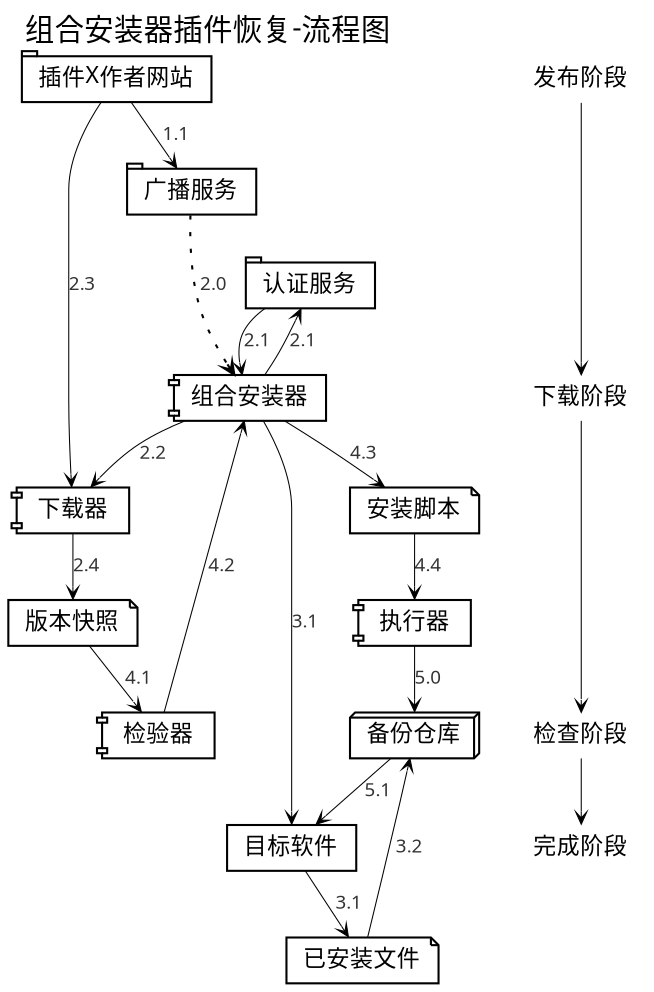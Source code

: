 ##在这里详述 SaJinshanReDeploy/MapIjinshanHg.
##在这里详述 GraphVizForMoin/DotLegend/BaseElements.
    /*生成命令:
$ dot -Tpng lb-installer-revert.dot -o lb-installer-revert.png -Tcmapx -o lb-crx-roles.map
    全局设定
    plaintext
{{{#!GraphViz dot
    */

digraph G4LBmultiResRevert {
    /*全局设定*/
    graph [label="组合安装器插件恢复-流程图"
        ,fontsize=14.0
        ,fontname="WenQuanYi Micro Hei"
        ,labeljust="l",labelloc="t",center=1
        ,ranksep=0.3,center=1,ratio=compress
        ,rankdir=TB
        ];

    node[fontsize=11.0,height=0.3
        ,fontname="WenQuanYi Micro Hei"
        ,shape=component 
        ];

    edge [fontsize=9.0,fontcolor="#333333"
        ,fontname="WenQuanYi Micro Hei"
        ,arrowsize=0.6,arrowhead=vee,arrowtail=none
        ,style="setlinewidth(0.5)"
        ];
/*
    src [label="源码",shape=ellipse,style="filled,dashed,setlinewidth(5)"
        ,color="#333333",fillcolor=dimgray
        ,URL="http://code.google.com/p/zoomquiet/source/browse/dot/obp/csdndr1-km.dot?repo=tangle"];
    /*图元声明
    start       [label="流程开始/结束",shape=point];
    end         [label="",shape=doublecircle,fillcolor=red];

    box         [label="实体/对象",shape=box];
    ellipse     [label="行动/节点",shape=ellipse];
    egg         [label="用户/人物",shape=egg];
    plaintext   [label="状态/属性",shape=plaintext,fillcolor=whitesmoke];
    diamond     [label="判别",shape=diamond];
    note        [label="注释",shape=note];
    tab         [label="目录/模块",shape=tab];
    db          [label="数据库",shape=box3d];
    component   [label="主机/组件",shape=component];
  ,style="rounded,dotted"];
*/

    srvX [label="插件X作者网站",shape=tab];
        upPacket [label="版本快照",shape=note];
    srvPUB [label="广播服务",shape=tab];
    srvAC [label="认证服务",shape=tab];

        {srvX}->srvPUB [label="1.1"];

    aim [label="目标软件",shape=box];
        usageFiles [label="已安装文件",shape=note];
    
    installer [label="组合安装器"];
        dlagent [label="下载器"];
        chker [label="检验器"];
        inScript [label="安装脚本",shape=note];
        runner [label="执行器"];
        bkStore [label="备份仓库",shape=box3d];

    srvPUB->installer [label="2.0",style="dotted"];

    /*图例关系
    */

        installer->srvAC->installer [label="2.1"];
        installer->dlagent [label="2.2"];
        {srvX}->dlagent [label="2.3"];
        dlagent->upPacket [label="2.4"];

        installer->aim->usageFiles[label="3.1"];
        usageFiles->bkStore[label="3.2"];

        upPacket->chker[label="4.1"];
        chker->installer[label="4.2"];
        installer->inScript[label="4.3"];
        inScript->runner[label="4.4"];

        runner->bkStore [label="5.0"];
        bkStore->aim [label="5.1"];

    { rank=same; PUB    srvX; }
    { rank=same; DL     installer; }
    { rank=same; CHK    chker bkStore; }
    { rank=same; DONE   aim; }

    PUB[label="发布阶段",shape=plaintext];
    DL[label="下载阶段",shape=plaintext];
    CHK[label="检查阶段",shape=plaintext];
    DONE[label="完成阶段",shape=plaintext];
    PUB->DL->CHK->DONE;
    edge [style=invis];
        srvPUB->srvAC;

}

